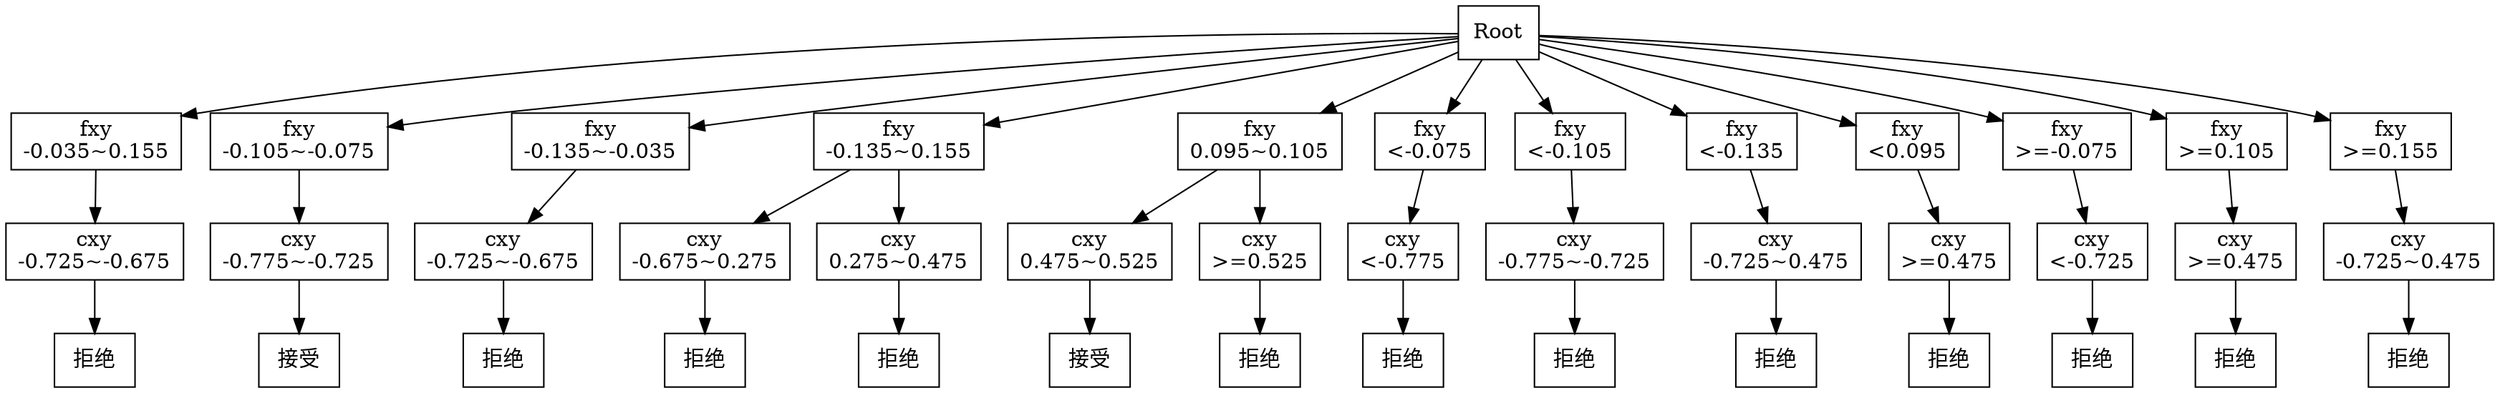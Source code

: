 digraph {
	Root [label=Root shape=box]
	"Rootfxy
-0.035~0.155" [label="fxy
-0.035~0.155" shape=box]
	Root -> "Rootfxy
-0.035~0.155"
	"Rootfxy
-0.035~0.155cxy
-0.725~-0.675" [label="cxy
-0.725~-0.675" shape=box]
	"Rootfxy
-0.035~0.155" -> "Rootfxy
-0.035~0.155cxy
-0.725~-0.675"
	"971647f4f2e94a254328c011f9e2ba0017b0388af577957c65a3d5f42c278bb6" [label="拒绝" shape=box]
	"Rootfxy
-0.035~0.155cxy
-0.725~-0.675" -> "971647f4f2e94a254328c011f9e2ba0017b0388af577957c65a3d5f42c278bb6"
	"Rootfxy
-0.105~-0.075" [label="fxy
-0.105~-0.075" shape=box]
	Root -> "Rootfxy
-0.105~-0.075"
	"Rootfxy
-0.105~-0.075cxy
-0.775~-0.725" [label="cxy
-0.775~-0.725" shape=box]
	"Rootfxy
-0.105~-0.075" -> "Rootfxy
-0.105~-0.075cxy
-0.775~-0.725"
	"57957e5eb1e7a30a9da5f554306683dd22b2c1d629e9715c45d42d0cb8935046" [label="接受" shape=box]
	"Rootfxy
-0.105~-0.075cxy
-0.775~-0.725" -> "57957e5eb1e7a30a9da5f554306683dd22b2c1d629e9715c45d42d0cb8935046"
	"Rootfxy
-0.135~-0.035" [label="fxy
-0.135~-0.035" shape=box]
	Root -> "Rootfxy
-0.135~-0.035"
	"Rootfxy
-0.135~-0.035cxy
-0.725~-0.675" [label="cxy
-0.725~-0.675" shape=box]
	"Rootfxy
-0.135~-0.035" -> "Rootfxy
-0.135~-0.035cxy
-0.725~-0.675"
	e09354830cc03abf5ec4747af6dfe323724a5855efb824fe4264e7f63b51f8a0 [label="拒绝" shape=box]
	"Rootfxy
-0.135~-0.035cxy
-0.725~-0.675" -> e09354830cc03abf5ec4747af6dfe323724a5855efb824fe4264e7f63b51f8a0
	"Rootfxy
-0.135~0.155" [label="fxy
-0.135~0.155" shape=box]
	Root -> "Rootfxy
-0.135~0.155"
	"Rootfxy
-0.135~0.155cxy
-0.675~0.275" [label="cxy
-0.675~0.275" shape=box]
	"Rootfxy
-0.135~0.155" -> "Rootfxy
-0.135~0.155cxy
-0.675~0.275"
	"56c40d1921c522ec7e01074695a80baa3c413cdc2be41a125e68791ef0e81b68" [label="拒绝" shape=box]
	"Rootfxy
-0.135~0.155cxy
-0.675~0.275" -> "56c40d1921c522ec7e01074695a80baa3c413cdc2be41a125e68791ef0e81b68"
	"Rootfxy
-0.135~0.155cxy
0.275~0.475" [label="cxy
0.275~0.475" shape=box]
	"Rootfxy
-0.135~0.155" -> "Rootfxy
-0.135~0.155cxy
0.275~0.475"
	d495ecdc626260e176d0d63b73916d80a87597bc31d7078096ddd597d89bce10 [label="拒绝" shape=box]
	"Rootfxy
-0.135~0.155cxy
0.275~0.475" -> d495ecdc626260e176d0d63b73916d80a87597bc31d7078096ddd597d89bce10
	"Rootfxy
0.095~0.105" [label="fxy
0.095~0.105" shape=box]
	Root -> "Rootfxy
0.095~0.105"
	"Rootfxy
0.095~0.105cxy
0.475~0.525" [label="cxy
0.475~0.525" shape=box]
	"Rootfxy
0.095~0.105" -> "Rootfxy
0.095~0.105cxy
0.475~0.525"
	"87ca7ca618d929679c3463e109573b4928c1e2dca7c5995310b57b6167b928d9" [label="接受" shape=box]
	"Rootfxy
0.095~0.105cxy
0.475~0.525" -> "87ca7ca618d929679c3463e109573b4928c1e2dca7c5995310b57b6167b928d9"
	"Rootfxy
0.095~0.105cxy
>=0.525" [label="cxy
>=0.525" shape=box]
	"Rootfxy
0.095~0.105" -> "Rootfxy
0.095~0.105cxy
>=0.525"
	"2e9100ba01664277ca3612b83141d6e7acb434b056d479f95bcd73e93938a91c" [label="拒绝" shape=box]
	"Rootfxy
0.095~0.105cxy
>=0.525" -> "2e9100ba01664277ca3612b83141d6e7acb434b056d479f95bcd73e93938a91c"
	"Rootfxy
<-0.075" [label="fxy
<-0.075" shape=box]
	Root -> "Rootfxy
<-0.075"
	"Rootfxy
<-0.075cxy
<-0.775" [label="cxy
<-0.775" shape=box]
	"Rootfxy
<-0.075" -> "Rootfxy
<-0.075cxy
<-0.775"
	"466d2aed6457768119b2a3b5902bc7048d3cb9ae180465e34f4bcbed98620bdc" [label="拒绝" shape=box]
	"Rootfxy
<-0.075cxy
<-0.775" -> "466d2aed6457768119b2a3b5902bc7048d3cb9ae180465e34f4bcbed98620bdc"
	"Rootfxy
<-0.105" [label="fxy
<-0.105" shape=box]
	Root -> "Rootfxy
<-0.105"
	"Rootfxy
<-0.105cxy
-0.775~-0.725" [label="cxy
-0.775~-0.725" shape=box]
	"Rootfxy
<-0.105" -> "Rootfxy
<-0.105cxy
-0.775~-0.725"
	"10c88e7398bccc4e4eab4e90dab26e628f718473a486c1f536f3344718309017" [label="拒绝" shape=box]
	"Rootfxy
<-0.105cxy
-0.775~-0.725" -> "10c88e7398bccc4e4eab4e90dab26e628f718473a486c1f536f3344718309017"
	"Rootfxy
<-0.135" [label="fxy
<-0.135" shape=box]
	Root -> "Rootfxy
<-0.135"
	"Rootfxy
<-0.135cxy
-0.725~0.475" [label="cxy
-0.725~0.475" shape=box]
	"Rootfxy
<-0.135" -> "Rootfxy
<-0.135cxy
-0.725~0.475"
	"1e5287df56668bb28d9ac35ada46ee06864fb9e7c614eae64642b39385b4c7ab" [label="拒绝" shape=box]
	"Rootfxy
<-0.135cxy
-0.725~0.475" -> "1e5287df56668bb28d9ac35ada46ee06864fb9e7c614eae64642b39385b4c7ab"
	"Rootfxy
<0.095" [label="fxy
<0.095" shape=box]
	Root -> "Rootfxy
<0.095"
	"Rootfxy
<0.095cxy
>=0.475" [label="cxy
>=0.475" shape=box]
	"Rootfxy
<0.095" -> "Rootfxy
<0.095cxy
>=0.475"
	b0377b69e0a0d43e735b5f06ca0fc3f01bbb5c5334a8cc51c9ed20bc9a89a514 [label="拒绝" shape=box]
	"Rootfxy
<0.095cxy
>=0.475" -> b0377b69e0a0d43e735b5f06ca0fc3f01bbb5c5334a8cc51c9ed20bc9a89a514
	"Rootfxy
>=-0.075" [label="fxy
>=-0.075" shape=box]
	Root -> "Rootfxy
>=-0.075"
	"Rootfxy
>=-0.075cxy
<-0.725" [label="cxy
<-0.725" shape=box]
	"Rootfxy
>=-0.075" -> "Rootfxy
>=-0.075cxy
<-0.725"
	f329b4fe4ca8445e5461e94b7d0994d5f915d6edb4f3b3ee9d266d3322b0162c [label="拒绝" shape=box]
	"Rootfxy
>=-0.075cxy
<-0.725" -> f329b4fe4ca8445e5461e94b7d0994d5f915d6edb4f3b3ee9d266d3322b0162c
	"Rootfxy
>=0.105" [label="fxy
>=0.105" shape=box]
	Root -> "Rootfxy
>=0.105"
	"Rootfxy
>=0.105cxy
>=0.475" [label="cxy
>=0.475" shape=box]
	"Rootfxy
>=0.105" -> "Rootfxy
>=0.105cxy
>=0.475"
	"4a32fc87326e563cf6262c1acc3e3ce1656db6d8daf1d767b113aa1abe1ecdcb" [label="拒绝" shape=box]
	"Rootfxy
>=0.105cxy
>=0.475" -> "4a32fc87326e563cf6262c1acc3e3ce1656db6d8daf1d767b113aa1abe1ecdcb"
	"Rootfxy
>=0.155" [label="fxy
>=0.155" shape=box]
	Root -> "Rootfxy
>=0.155"
	"Rootfxy
>=0.155cxy
-0.725~0.475" [label="cxy
-0.725~0.475" shape=box]
	"Rootfxy
>=0.155" -> "Rootfxy
>=0.155cxy
-0.725~0.475"
	"74bd7f80feea51c9a34795f6e81c95a935c586b97cab0892aa8d84785a36c7b8" [label="拒绝" shape=box]
	"Rootfxy
>=0.155cxy
-0.725~0.475" -> "74bd7f80feea51c9a34795f6e81c95a935c586b97cab0892aa8d84785a36c7b8"
}

